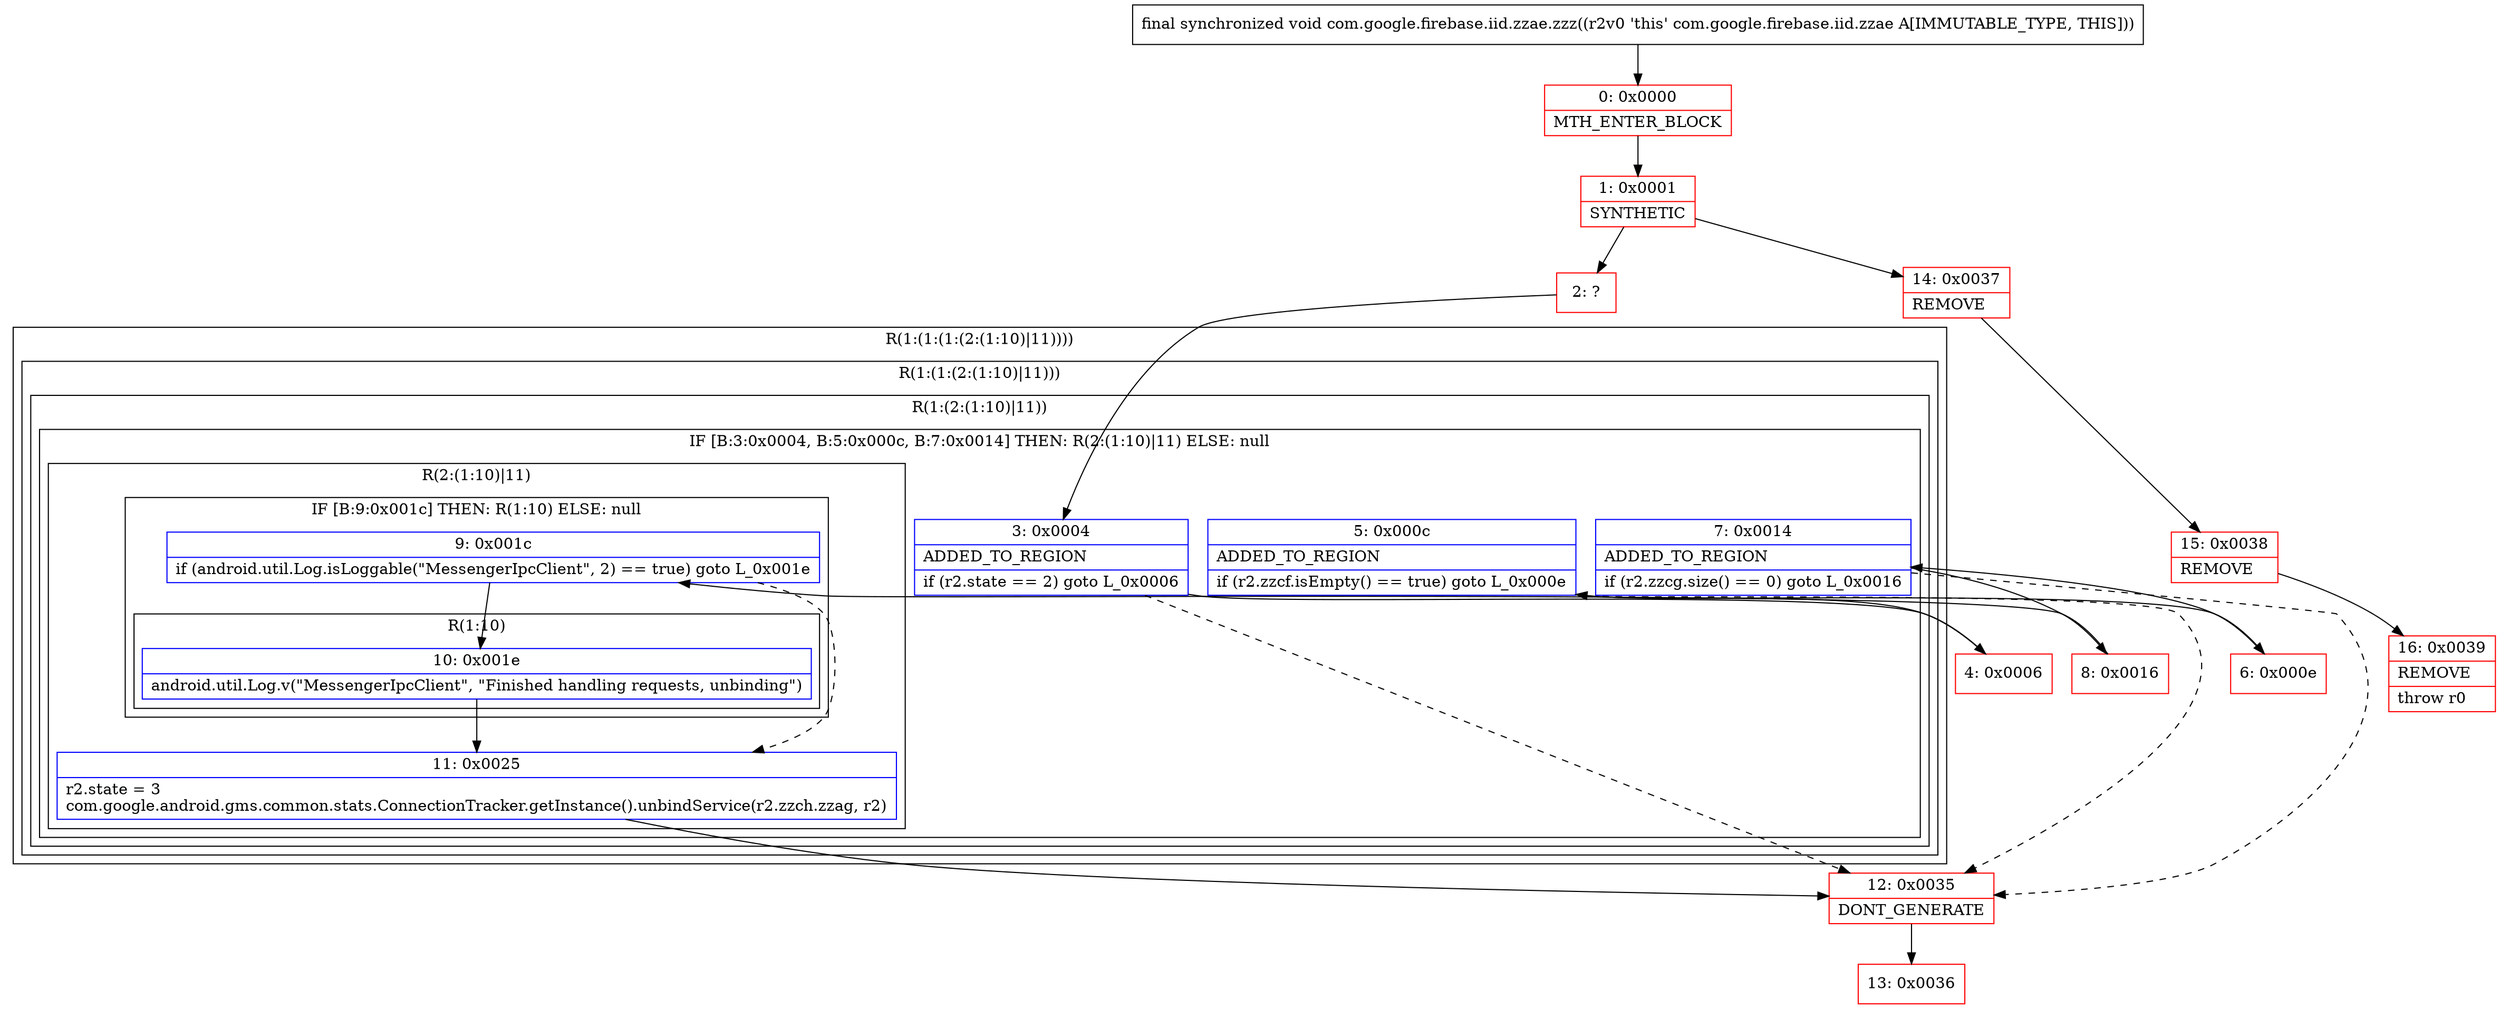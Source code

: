 digraph "CFG forcom.google.firebase.iid.zzae.zzz()V" {
subgraph cluster_Region_2077661564 {
label = "R(1:(1:(1:(2:(1:10)|11))))";
node [shape=record,color=blue];
subgraph cluster_Region_552429008 {
label = "R(1:(1:(2:(1:10)|11)))";
node [shape=record,color=blue];
subgraph cluster_Region_1829917899 {
label = "R(1:(2:(1:10)|11))";
node [shape=record,color=blue];
subgraph cluster_IfRegion_1284006594 {
label = "IF [B:3:0x0004, B:5:0x000c, B:7:0x0014] THEN: R(2:(1:10)|11) ELSE: null";
node [shape=record,color=blue];
Node_3 [shape=record,label="{3\:\ 0x0004|ADDED_TO_REGION\l|if (r2.state == 2) goto L_0x0006\l}"];
Node_5 [shape=record,label="{5\:\ 0x000c|ADDED_TO_REGION\l|if (r2.zzcf.isEmpty() == true) goto L_0x000e\l}"];
Node_7 [shape=record,label="{7\:\ 0x0014|ADDED_TO_REGION\l|if (r2.zzcg.size() == 0) goto L_0x0016\l}"];
subgraph cluster_Region_64626518 {
label = "R(2:(1:10)|11)";
node [shape=record,color=blue];
subgraph cluster_IfRegion_1213344024 {
label = "IF [B:9:0x001c] THEN: R(1:10) ELSE: null";
node [shape=record,color=blue];
Node_9 [shape=record,label="{9\:\ 0x001c|if (android.util.Log.isLoggable(\"MessengerIpcClient\", 2) == true) goto L_0x001e\l}"];
subgraph cluster_Region_924420309 {
label = "R(1:10)";
node [shape=record,color=blue];
Node_10 [shape=record,label="{10\:\ 0x001e|android.util.Log.v(\"MessengerIpcClient\", \"Finished handling requests, unbinding\")\l}"];
}
}
Node_11 [shape=record,label="{11\:\ 0x0025|r2.state = 3\lcom.google.android.gms.common.stats.ConnectionTracker.getInstance().unbindService(r2.zzch.zzag, r2)\l}"];
}
}
}
}
}
Node_0 [shape=record,color=red,label="{0\:\ 0x0000|MTH_ENTER_BLOCK\l}"];
Node_1 [shape=record,color=red,label="{1\:\ 0x0001|SYNTHETIC\l}"];
Node_2 [shape=record,color=red,label="{2\:\ ?}"];
Node_4 [shape=record,color=red,label="{4\:\ 0x0006}"];
Node_6 [shape=record,color=red,label="{6\:\ 0x000e}"];
Node_8 [shape=record,color=red,label="{8\:\ 0x0016}"];
Node_12 [shape=record,color=red,label="{12\:\ 0x0035|DONT_GENERATE\l}"];
Node_13 [shape=record,color=red,label="{13\:\ 0x0036}"];
Node_14 [shape=record,color=red,label="{14\:\ 0x0037|REMOVE\l}"];
Node_15 [shape=record,color=red,label="{15\:\ 0x0038|REMOVE\l}"];
Node_16 [shape=record,color=red,label="{16\:\ 0x0039|REMOVE\l|throw r0\l}"];
MethodNode[shape=record,label="{final synchronized void com.google.firebase.iid.zzae.zzz((r2v0 'this' com.google.firebase.iid.zzae A[IMMUTABLE_TYPE, THIS])) }"];
MethodNode -> Node_0;
Node_3 -> Node_4;
Node_3 -> Node_12[style=dashed];
Node_5 -> Node_6;
Node_5 -> Node_12[style=dashed];
Node_7 -> Node_8;
Node_7 -> Node_12[style=dashed];
Node_9 -> Node_10;
Node_9 -> Node_11[style=dashed];
Node_10 -> Node_11;
Node_11 -> Node_12;
Node_0 -> Node_1;
Node_1 -> Node_2;
Node_1 -> Node_14;
Node_2 -> Node_3;
Node_4 -> Node_5;
Node_6 -> Node_7;
Node_8 -> Node_9;
Node_12 -> Node_13;
Node_14 -> Node_15;
Node_15 -> Node_16;
}

